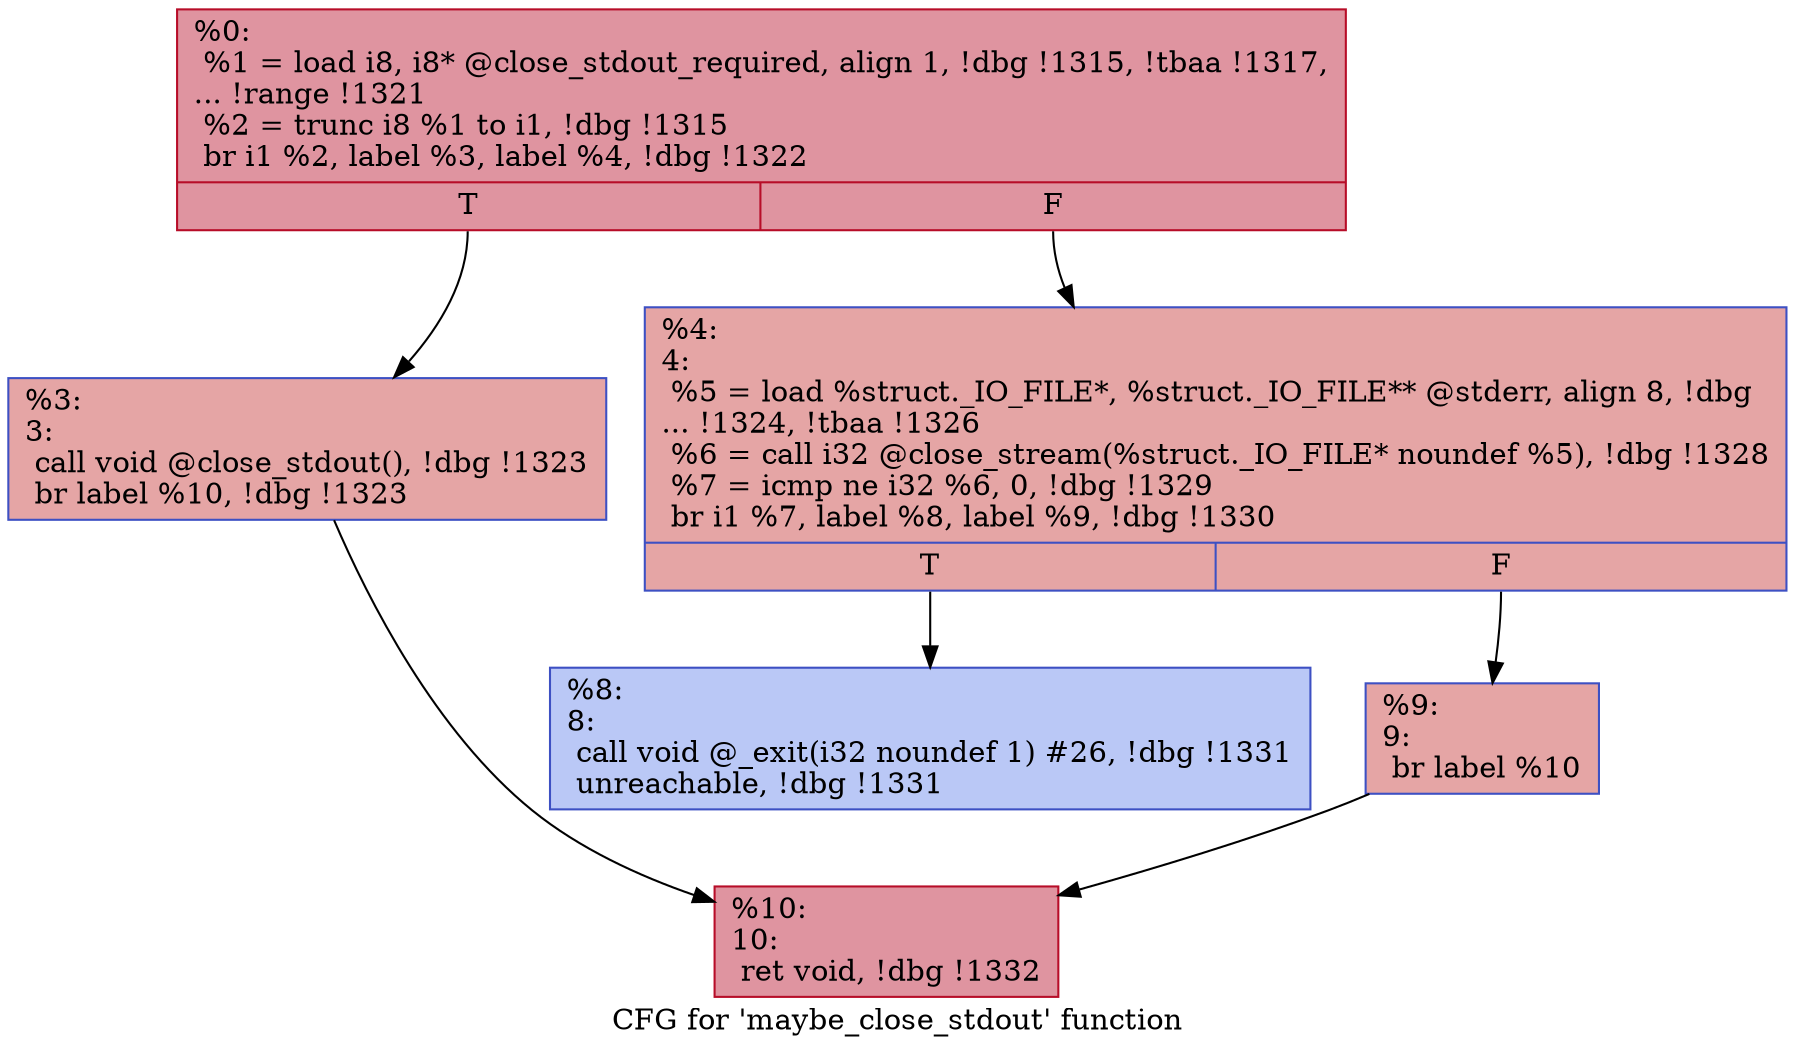 digraph "CFG for 'maybe_close_stdout' function" {
	label="CFG for 'maybe_close_stdout' function";

	Node0xf0d2d0 [shape=record,color="#b70d28ff", style=filled, fillcolor="#b70d2870",label="{%0:\l  %1 = load i8, i8* @close_stdout_required, align 1, !dbg !1315, !tbaa !1317,\l... !range !1321\l  %2 = trunc i8 %1 to i1, !dbg !1315\l  br i1 %2, label %3, label %4, !dbg !1322\l|{<s0>T|<s1>F}}"];
	Node0xf0d2d0:s0 -> Node0xf148a0;
	Node0xf0d2d0:s1 -> Node0xf14970;
	Node0xf148a0 [shape=record,color="#3d50c3ff", style=filled, fillcolor="#c5333470",label="{%3:\l3:                                                \l  call void @close_stdout(), !dbg !1323\l  br label %10, !dbg !1323\l}"];
	Node0xf148a0 -> Node0xf14a60;
	Node0xf14970 [shape=record,color="#3d50c3ff", style=filled, fillcolor="#c5333470",label="{%4:\l4:                                                \l  %5 = load %struct._IO_FILE*, %struct._IO_FILE** @stderr, align 8, !dbg\l... !1324, !tbaa !1326\l  %6 = call i32 @close_stream(%struct._IO_FILE* noundef %5), !dbg !1328\l  %7 = icmp ne i32 %6, 0, !dbg !1329\l  br i1 %7, label %8, label %9, !dbg !1330\l|{<s0>T|<s1>F}}"];
	Node0xf14970:s0 -> Node0xf149c0;
	Node0xf14970:s1 -> Node0xf14a10;
	Node0xf149c0 [shape=record,color="#3d50c3ff", style=filled, fillcolor="#6282ea70",label="{%8:\l8:                                                \l  call void @_exit(i32 noundef 1) #26, !dbg !1331\l  unreachable, !dbg !1331\l}"];
	Node0xf14a10 [shape=record,color="#3d50c3ff", style=filled, fillcolor="#c5333470",label="{%9:\l9:                                                \l  br label %10\l}"];
	Node0xf14a10 -> Node0xf14a60;
	Node0xf14a60 [shape=record,color="#b70d28ff", style=filled, fillcolor="#b70d2870",label="{%10:\l10:                                               \l  ret void, !dbg !1332\l}"];
}
